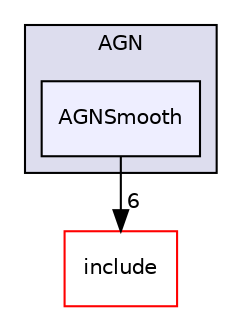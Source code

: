 digraph "src/examples/AGN/AGNSmooth" {
  compound=true
  node [ fontsize="10", fontname="Helvetica"];
  edge [ labelfontsize="10", labelfontname="Helvetica"];
  subgraph clusterdir_1166f2c9a8a331f7ebb2ca2ddcac3ecf {
    graph [ bgcolor="#ddddee", pencolor="black", label="AGN" fontname="Helvetica", fontsize="10", URL="dir_1166f2c9a8a331f7ebb2ca2ddcac3ecf.html"]
  dir_5fce2141824aae5c963e442553f7b08b [shape=box, label="AGNSmooth", style="filled", fillcolor="#eeeeff", pencolor="black", URL="dir_5fce2141824aae5c963e442553f7b08b.html"];
  }
  dir_d44c64559bbebec7f509842c48db8b23 [shape=box label="include" fillcolor="white" style="filled" color="red" URL="dir_d44c64559bbebec7f509842c48db8b23.html"];
  dir_5fce2141824aae5c963e442553f7b08b->dir_d44c64559bbebec7f509842c48db8b23 [headlabel="6", labeldistance=1.5 headhref="dir_000022_000000.html"];
}

